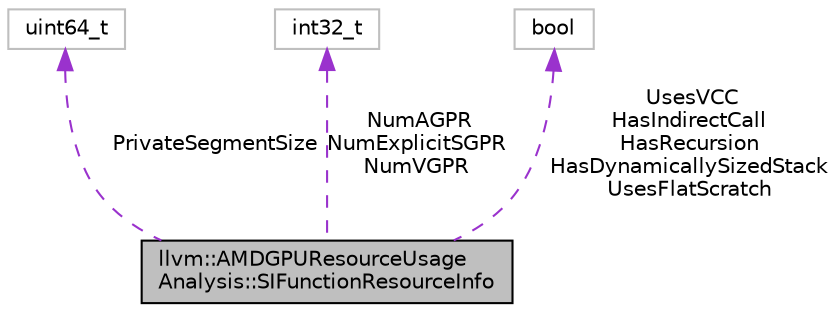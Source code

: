 digraph "llvm::AMDGPUResourceUsageAnalysis::SIFunctionResourceInfo"
{
 // LATEX_PDF_SIZE
  bgcolor="transparent";
  edge [fontname="Helvetica",fontsize="10",labelfontname="Helvetica",labelfontsize="10"];
  node [fontname="Helvetica",fontsize="10",shape=record];
  Node1 [label="llvm::AMDGPUResourceUsage\lAnalysis::SIFunctionResourceInfo",height=0.2,width=0.4,color="black", fillcolor="grey75", style="filled", fontcolor="black",tooltip=" "];
  Node2 -> Node1 [dir="back",color="darkorchid3",fontsize="10",style="dashed",label=" PrivateSegmentSize" ,fontname="Helvetica"];
  Node2 [label="uint64_t",height=0.2,width=0.4,color="grey75",tooltip=" "];
  Node3 -> Node1 [dir="back",color="darkorchid3",fontsize="10",style="dashed",label=" NumAGPR\nNumExplicitSGPR\nNumVGPR" ,fontname="Helvetica"];
  Node3 [label="int32_t",height=0.2,width=0.4,color="grey75",tooltip=" "];
  Node4 -> Node1 [dir="back",color="darkorchid3",fontsize="10",style="dashed",label=" UsesVCC\nHasIndirectCall\nHasRecursion\nHasDynamicallySizedStack\nUsesFlatScratch" ,fontname="Helvetica"];
  Node4 [label="bool",height=0.2,width=0.4,color="grey75",tooltip=" "];
}
